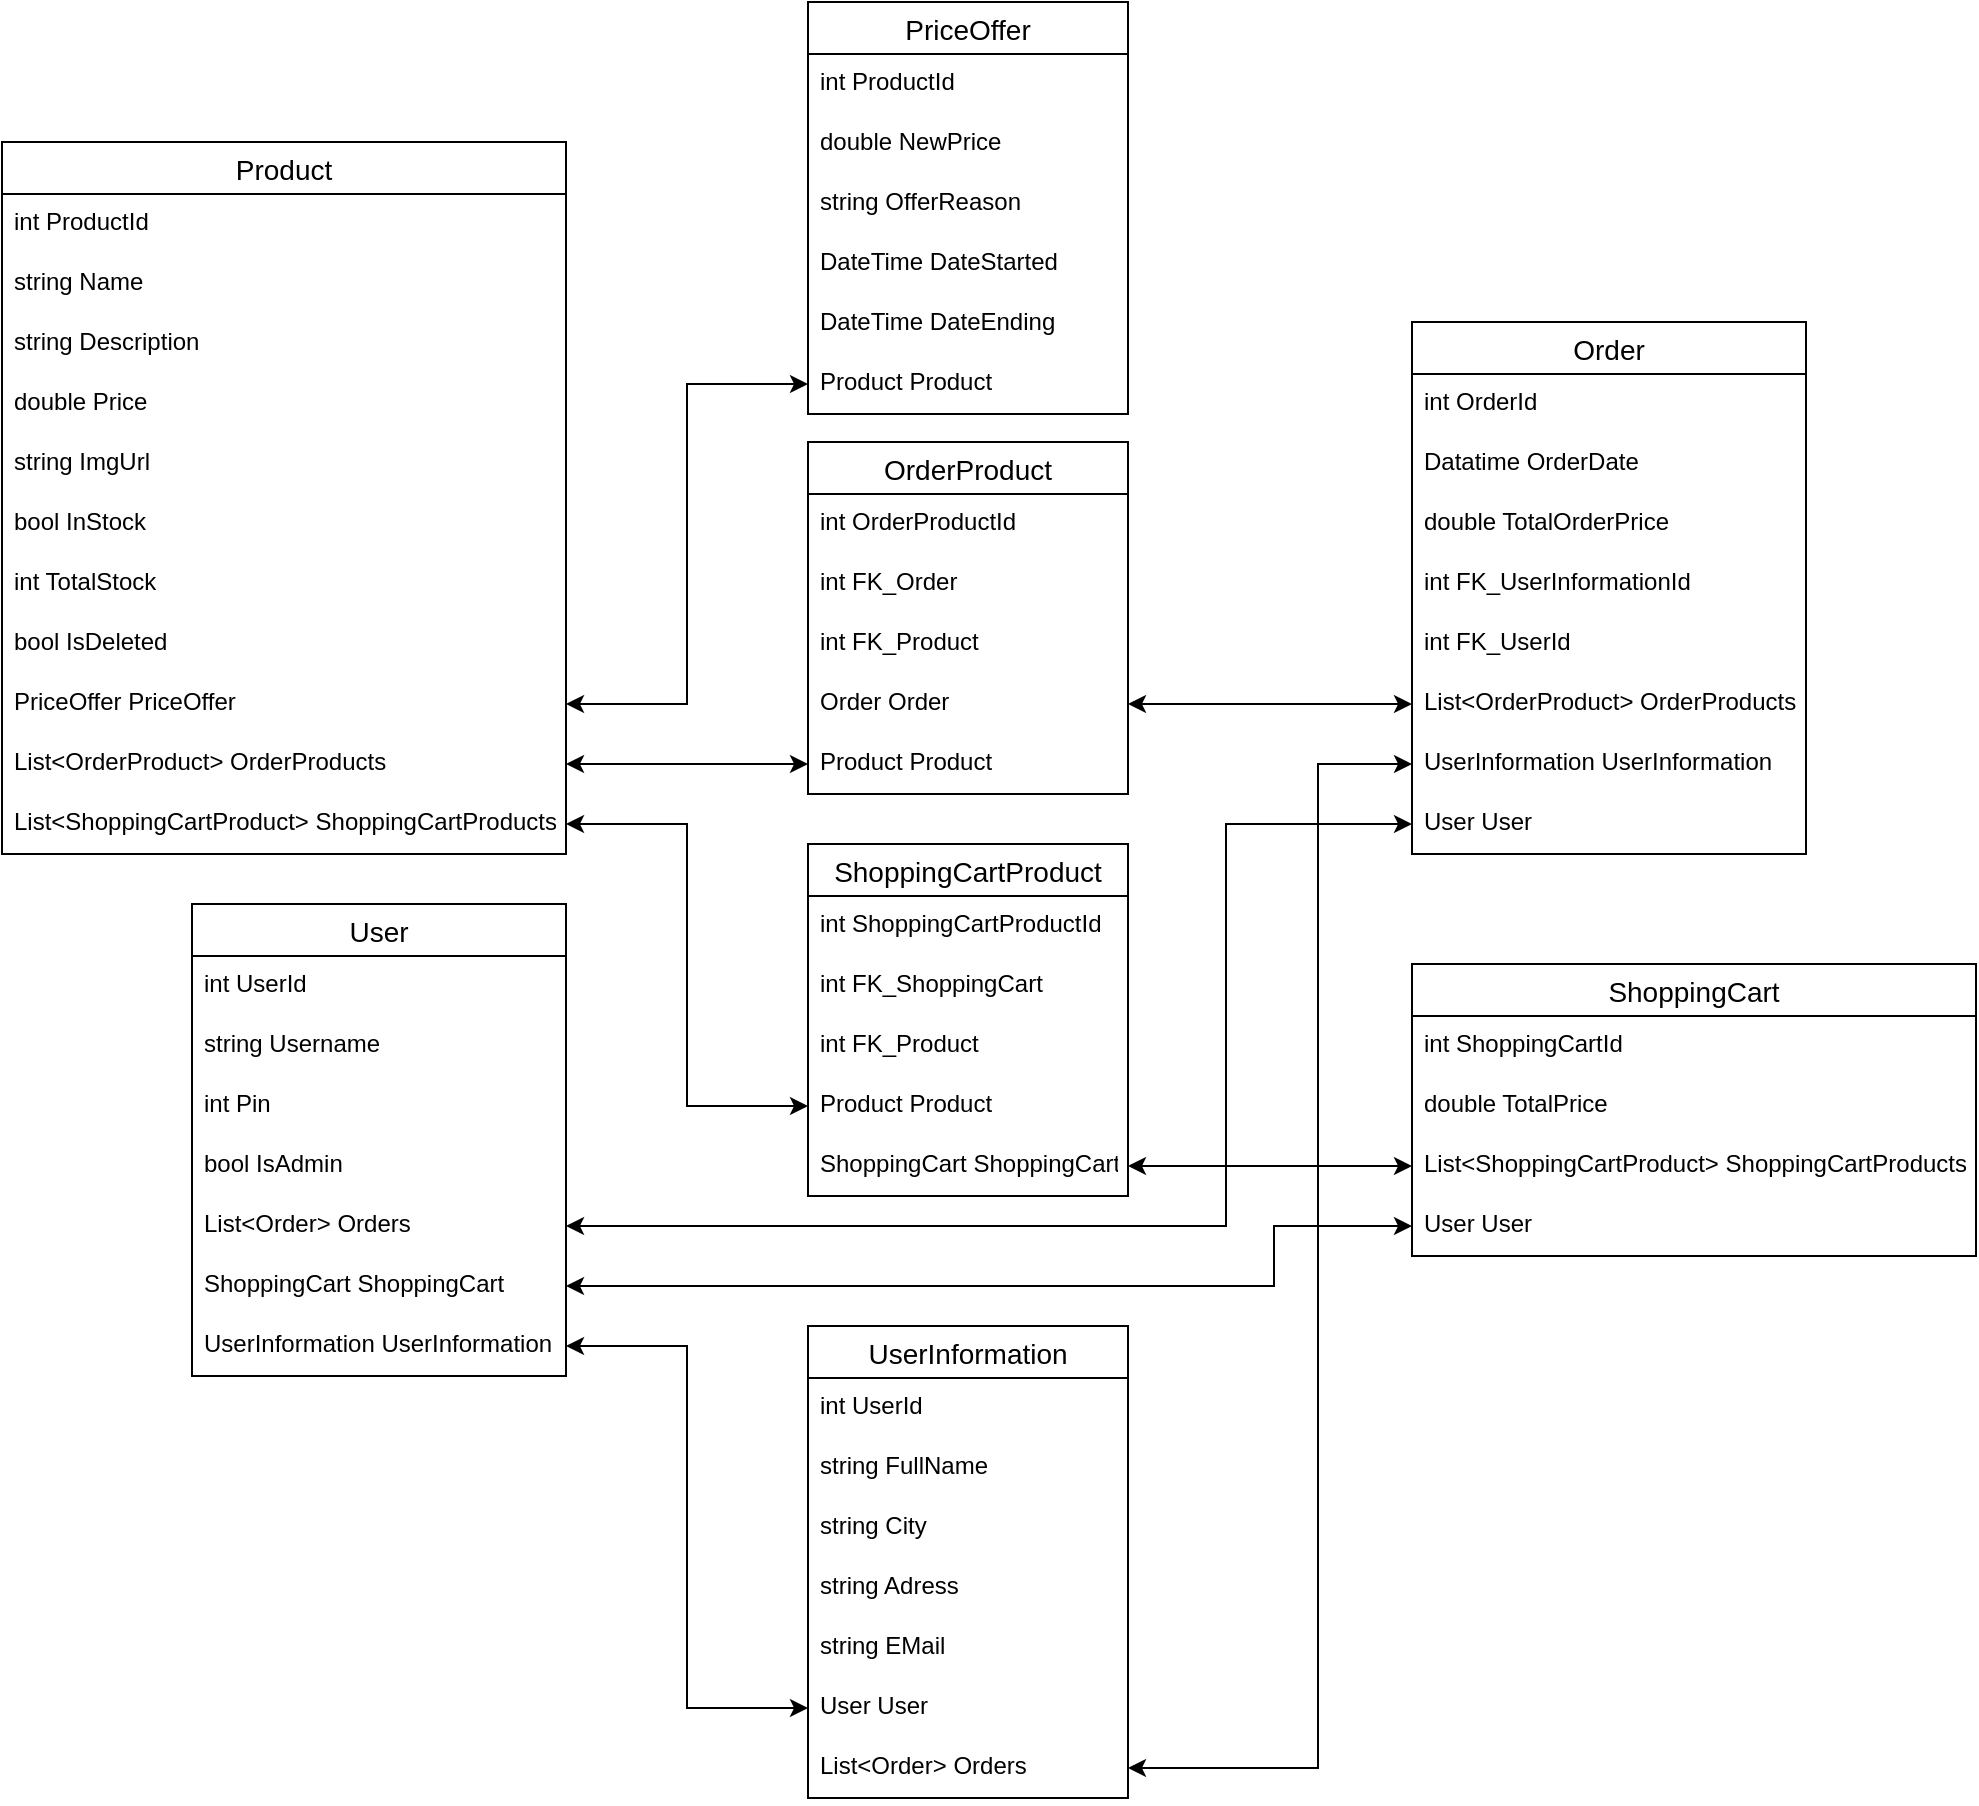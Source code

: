 <mxfile version="15.4.0" type="device"><diagram id="OEM8Wmy8r0xYVQJtWPvN" name="Page-1"><mxGraphModel dx="1422" dy="814" grid="0" gridSize="10" guides="1" tooltips="1" connect="1" arrows="1" fold="1" page="0" pageScale="1" pageWidth="1654" pageHeight="1169" math="0" shadow="0"><root><mxCell id="0"/><mxCell id="1" parent="0"/><mxCell id="BBI3vCowCOY9vJCSTI4a-1" value="Order" style="swimlane;fontStyle=0;childLayout=stackLayout;horizontal=1;startSize=26;horizontalStack=0;resizeParent=1;resizeParentMax=0;resizeLast=0;collapsible=1;marginBottom=0;align=center;fontSize=14;" vertex="1" parent="1"><mxGeometry x="1029" y="535" width="197" height="266" as="geometry"/></mxCell><mxCell id="BBI3vCowCOY9vJCSTI4a-2" value="int OrderId" style="text;strokeColor=none;fillColor=none;spacingLeft=4;spacingRight=4;overflow=hidden;rotatable=0;points=[[0,0.5],[1,0.5]];portConstraint=eastwest;fontSize=12;" vertex="1" parent="BBI3vCowCOY9vJCSTI4a-1"><mxGeometry y="26" width="197" height="30" as="geometry"/></mxCell><mxCell id="BBI3vCowCOY9vJCSTI4a-3" value="Datatime OrderDate" style="text;strokeColor=none;fillColor=none;spacingLeft=4;spacingRight=4;overflow=hidden;rotatable=0;points=[[0,0.5],[1,0.5]];portConstraint=eastwest;fontSize=12;" vertex="1" parent="BBI3vCowCOY9vJCSTI4a-1"><mxGeometry y="56" width="197" height="30" as="geometry"/></mxCell><mxCell id="BBI3vCowCOY9vJCSTI4a-4" value="double TotalOrderPrice" style="text;strokeColor=none;fillColor=none;spacingLeft=4;spacingRight=4;overflow=hidden;rotatable=0;points=[[0,0.5],[1,0.5]];portConstraint=eastwest;fontSize=12;" vertex="1" parent="BBI3vCowCOY9vJCSTI4a-1"><mxGeometry y="86" width="197" height="30" as="geometry"/></mxCell><mxCell id="BBI3vCowCOY9vJCSTI4a-5" value="int FK_UserInformationId" style="text;strokeColor=none;fillColor=none;spacingLeft=4;spacingRight=4;overflow=hidden;rotatable=0;points=[[0,0.5],[1,0.5]];portConstraint=eastwest;fontSize=12;" vertex="1" parent="BBI3vCowCOY9vJCSTI4a-1"><mxGeometry y="116" width="197" height="30" as="geometry"/></mxCell><mxCell id="BBI3vCowCOY9vJCSTI4a-6" value="int FK_UserId" style="text;strokeColor=none;fillColor=none;spacingLeft=4;spacingRight=4;overflow=hidden;rotatable=0;points=[[0,0.5],[1,0.5]];portConstraint=eastwest;fontSize=12;" vertex="1" parent="BBI3vCowCOY9vJCSTI4a-1"><mxGeometry y="146" width="197" height="30" as="geometry"/></mxCell><mxCell id="BBI3vCowCOY9vJCSTI4a-9" value="List&lt;OrderProduct&gt; OrderProducts" style="text;strokeColor=none;fillColor=none;spacingLeft=4;spacingRight=4;overflow=hidden;rotatable=0;points=[[0,0.5],[1,0.5]];portConstraint=eastwest;fontSize=12;" vertex="1" parent="BBI3vCowCOY9vJCSTI4a-1"><mxGeometry y="176" width="197" height="30" as="geometry"/></mxCell><mxCell id="BBI3vCowCOY9vJCSTI4a-7" value="UserInformation UserInformation" style="text;strokeColor=none;fillColor=none;spacingLeft=4;spacingRight=4;overflow=hidden;rotatable=0;points=[[0,0.5],[1,0.5]];portConstraint=eastwest;fontSize=12;" vertex="1" parent="BBI3vCowCOY9vJCSTI4a-1"><mxGeometry y="206" width="197" height="30" as="geometry"/></mxCell><mxCell id="BBI3vCowCOY9vJCSTI4a-8" value="User User" style="text;strokeColor=none;fillColor=none;spacingLeft=4;spacingRight=4;overflow=hidden;rotatable=0;points=[[0,0.5],[1,0.5]];portConstraint=eastwest;fontSize=12;" vertex="1" parent="BBI3vCowCOY9vJCSTI4a-1"><mxGeometry y="236" width="197" height="30" as="geometry"/></mxCell><mxCell id="BBI3vCowCOY9vJCSTI4a-21" value="OrderProduct" style="swimlane;fontStyle=0;childLayout=stackLayout;horizontal=1;startSize=26;horizontalStack=0;resizeParent=1;resizeParentMax=0;resizeLast=0;collapsible=1;marginBottom=0;align=center;fontSize=14;" vertex="1" parent="1"><mxGeometry x="727" y="595" width="160" height="176" as="geometry"/></mxCell><mxCell id="BBI3vCowCOY9vJCSTI4a-22" value="int OrderProductId" style="text;strokeColor=none;fillColor=none;spacingLeft=4;spacingRight=4;overflow=hidden;rotatable=0;points=[[0,0.5],[1,0.5]];portConstraint=eastwest;fontSize=12;" vertex="1" parent="BBI3vCowCOY9vJCSTI4a-21"><mxGeometry y="26" width="160" height="30" as="geometry"/></mxCell><mxCell id="BBI3vCowCOY9vJCSTI4a-23" value="int FK_Order" style="text;strokeColor=none;fillColor=none;spacingLeft=4;spacingRight=4;overflow=hidden;rotatable=0;points=[[0,0.5],[1,0.5]];portConstraint=eastwest;fontSize=12;" vertex="1" parent="BBI3vCowCOY9vJCSTI4a-21"><mxGeometry y="56" width="160" height="30" as="geometry"/></mxCell><mxCell id="BBI3vCowCOY9vJCSTI4a-24" value="int FK_Product" style="text;strokeColor=none;fillColor=none;spacingLeft=4;spacingRight=4;overflow=hidden;rotatable=0;points=[[0,0.5],[1,0.5]];portConstraint=eastwest;fontSize=12;" vertex="1" parent="BBI3vCowCOY9vJCSTI4a-21"><mxGeometry y="86" width="160" height="30" as="geometry"/></mxCell><mxCell id="BBI3vCowCOY9vJCSTI4a-25" value="Order Order" style="text;strokeColor=none;fillColor=none;spacingLeft=4;spacingRight=4;overflow=hidden;rotatable=0;points=[[0,0.5],[1,0.5]];portConstraint=eastwest;fontSize=12;" vertex="1" parent="BBI3vCowCOY9vJCSTI4a-21"><mxGeometry y="116" width="160" height="30" as="geometry"/></mxCell><mxCell id="BBI3vCowCOY9vJCSTI4a-26" value="Product Product" style="text;strokeColor=none;fillColor=none;spacingLeft=4;spacingRight=4;overflow=hidden;rotatable=0;points=[[0,0.5],[1,0.5]];portConstraint=eastwest;fontSize=12;" vertex="1" parent="BBI3vCowCOY9vJCSTI4a-21"><mxGeometry y="146" width="160" height="30" as="geometry"/></mxCell><mxCell id="BBI3vCowCOY9vJCSTI4a-28" style="edgeStyle=orthogonalEdgeStyle;rounded=0;orthogonalLoop=1;jettySize=auto;html=1;startArrow=classic;startFill=1;" edge="1" parent="1" source="BBI3vCowCOY9vJCSTI4a-25" target="BBI3vCowCOY9vJCSTI4a-9"><mxGeometry relative="1" as="geometry"/></mxCell><mxCell id="BBI3vCowCOY9vJCSTI4a-29" value="PriceOffer" style="swimlane;fontStyle=0;childLayout=stackLayout;horizontal=1;startSize=26;horizontalStack=0;resizeParent=1;resizeParentMax=0;resizeLast=0;collapsible=1;marginBottom=0;align=center;fontSize=14;" vertex="1" parent="1"><mxGeometry x="727" y="375" width="160" height="206" as="geometry"/></mxCell><mxCell id="BBI3vCowCOY9vJCSTI4a-30" value="int ProductId" style="text;strokeColor=none;fillColor=none;spacingLeft=4;spacingRight=4;overflow=hidden;rotatable=0;points=[[0,0.5],[1,0.5]];portConstraint=eastwest;fontSize=12;" vertex="1" parent="BBI3vCowCOY9vJCSTI4a-29"><mxGeometry y="26" width="160" height="30" as="geometry"/></mxCell><mxCell id="BBI3vCowCOY9vJCSTI4a-31" value="double NewPrice" style="text;strokeColor=none;fillColor=none;spacingLeft=4;spacingRight=4;overflow=hidden;rotatable=0;points=[[0,0.5],[1,0.5]];portConstraint=eastwest;fontSize=12;" vertex="1" parent="BBI3vCowCOY9vJCSTI4a-29"><mxGeometry y="56" width="160" height="30" as="geometry"/></mxCell><mxCell id="BBI3vCowCOY9vJCSTI4a-32" value="string OfferReason" style="text;strokeColor=none;fillColor=none;spacingLeft=4;spacingRight=4;overflow=hidden;rotatable=0;points=[[0,0.5],[1,0.5]];portConstraint=eastwest;fontSize=12;" vertex="1" parent="BBI3vCowCOY9vJCSTI4a-29"><mxGeometry y="86" width="160" height="30" as="geometry"/></mxCell><mxCell id="BBI3vCowCOY9vJCSTI4a-33" value="DateTime DateStarted" style="text;strokeColor=none;fillColor=none;spacingLeft=4;spacingRight=4;overflow=hidden;rotatable=0;points=[[0,0.5],[1,0.5]];portConstraint=eastwest;fontSize=12;" vertex="1" parent="BBI3vCowCOY9vJCSTI4a-29"><mxGeometry y="116" width="160" height="30" as="geometry"/></mxCell><mxCell id="BBI3vCowCOY9vJCSTI4a-34" value="DateTime DateEnding" style="text;strokeColor=none;fillColor=none;spacingLeft=4;spacingRight=4;overflow=hidden;rotatable=0;points=[[0,0.5],[1,0.5]];portConstraint=eastwest;fontSize=12;" vertex="1" parent="BBI3vCowCOY9vJCSTI4a-29"><mxGeometry y="146" width="160" height="30" as="geometry"/></mxCell><mxCell id="BBI3vCowCOY9vJCSTI4a-35" value="Product Product" style="text;strokeColor=none;fillColor=none;spacingLeft=4;spacingRight=4;overflow=hidden;rotatable=0;points=[[0,0.5],[1,0.5]];portConstraint=eastwest;fontSize=12;" vertex="1" parent="BBI3vCowCOY9vJCSTI4a-29"><mxGeometry y="176" width="160" height="30" as="geometry"/></mxCell><mxCell id="BBI3vCowCOY9vJCSTI4a-36" value="Product" style="swimlane;fontStyle=0;childLayout=stackLayout;horizontal=1;startSize=26;horizontalStack=0;resizeParent=1;resizeParentMax=0;resizeLast=0;collapsible=1;marginBottom=0;align=center;fontSize=14;" vertex="1" parent="1"><mxGeometry x="324" y="445" width="282" height="356" as="geometry"/></mxCell><mxCell id="BBI3vCowCOY9vJCSTI4a-37" value="int ProductId" style="text;strokeColor=none;fillColor=none;spacingLeft=4;spacingRight=4;overflow=hidden;rotatable=0;points=[[0,0.5],[1,0.5]];portConstraint=eastwest;fontSize=12;" vertex="1" parent="BBI3vCowCOY9vJCSTI4a-36"><mxGeometry y="26" width="282" height="30" as="geometry"/></mxCell><mxCell id="BBI3vCowCOY9vJCSTI4a-38" value="string Name" style="text;strokeColor=none;fillColor=none;spacingLeft=4;spacingRight=4;overflow=hidden;rotatable=0;points=[[0,0.5],[1,0.5]];portConstraint=eastwest;fontSize=12;" vertex="1" parent="BBI3vCowCOY9vJCSTI4a-36"><mxGeometry y="56" width="282" height="30" as="geometry"/></mxCell><mxCell id="BBI3vCowCOY9vJCSTI4a-39" value="string Description" style="text;strokeColor=none;fillColor=none;spacingLeft=4;spacingRight=4;overflow=hidden;rotatable=0;points=[[0,0.5],[1,0.5]];portConstraint=eastwest;fontSize=12;" vertex="1" parent="BBI3vCowCOY9vJCSTI4a-36"><mxGeometry y="86" width="282" height="30" as="geometry"/></mxCell><mxCell id="BBI3vCowCOY9vJCSTI4a-40" value="double Price" style="text;strokeColor=none;fillColor=none;spacingLeft=4;spacingRight=4;overflow=hidden;rotatable=0;points=[[0,0.5],[1,0.5]];portConstraint=eastwest;fontSize=12;" vertex="1" parent="BBI3vCowCOY9vJCSTI4a-36"><mxGeometry y="116" width="282" height="30" as="geometry"/></mxCell><mxCell id="BBI3vCowCOY9vJCSTI4a-41" value="string ImgUrl" style="text;strokeColor=none;fillColor=none;spacingLeft=4;spacingRight=4;overflow=hidden;rotatable=0;points=[[0,0.5],[1,0.5]];portConstraint=eastwest;fontSize=12;" vertex="1" parent="BBI3vCowCOY9vJCSTI4a-36"><mxGeometry y="146" width="282" height="30" as="geometry"/></mxCell><mxCell id="BBI3vCowCOY9vJCSTI4a-42" value="bool InStock" style="text;strokeColor=none;fillColor=none;spacingLeft=4;spacingRight=4;overflow=hidden;rotatable=0;points=[[0,0.5],[1,0.5]];portConstraint=eastwest;fontSize=12;" vertex="1" parent="BBI3vCowCOY9vJCSTI4a-36"><mxGeometry y="176" width="282" height="30" as="geometry"/></mxCell><mxCell id="BBI3vCowCOY9vJCSTI4a-43" value="int TotalStock" style="text;strokeColor=none;fillColor=none;spacingLeft=4;spacingRight=4;overflow=hidden;rotatable=0;points=[[0,0.5],[1,0.5]];portConstraint=eastwest;fontSize=12;" vertex="1" parent="BBI3vCowCOY9vJCSTI4a-36"><mxGeometry y="206" width="282" height="30" as="geometry"/></mxCell><mxCell id="BBI3vCowCOY9vJCSTI4a-44" value="bool IsDeleted" style="text;strokeColor=none;fillColor=none;spacingLeft=4;spacingRight=4;overflow=hidden;rotatable=0;points=[[0,0.5],[1,0.5]];portConstraint=eastwest;fontSize=12;" vertex="1" parent="BBI3vCowCOY9vJCSTI4a-36"><mxGeometry y="236" width="282" height="30" as="geometry"/></mxCell><mxCell id="BBI3vCowCOY9vJCSTI4a-45" value="PriceOffer PriceOffer" style="text;strokeColor=none;fillColor=none;spacingLeft=4;spacingRight=4;overflow=hidden;rotatable=0;points=[[0,0.5],[1,0.5]];portConstraint=eastwest;fontSize=12;" vertex="1" parent="BBI3vCowCOY9vJCSTI4a-36"><mxGeometry y="266" width="282" height="30" as="geometry"/></mxCell><mxCell id="BBI3vCowCOY9vJCSTI4a-47" value="List&lt;OrderProduct&gt; OrderProducts" style="text;strokeColor=none;fillColor=none;spacingLeft=4;spacingRight=4;overflow=hidden;rotatable=0;points=[[0,0.5],[1,0.5]];portConstraint=eastwest;fontSize=12;" vertex="1" parent="BBI3vCowCOY9vJCSTI4a-36"><mxGeometry y="296" width="282" height="30" as="geometry"/></mxCell><mxCell id="BBI3vCowCOY9vJCSTI4a-48" value="List&lt;ShoppingCartProduct&gt; ShoppingCartProducts" style="text;strokeColor=none;fillColor=none;spacingLeft=4;spacingRight=4;overflow=hidden;rotatable=0;points=[[0,0.5],[1,0.5]];portConstraint=eastwest;fontSize=12;" vertex="1" parent="BBI3vCowCOY9vJCSTI4a-36"><mxGeometry y="326" width="282" height="30" as="geometry"/></mxCell><mxCell id="BBI3vCowCOY9vJCSTI4a-50" style="edgeStyle=orthogonalEdgeStyle;rounded=0;orthogonalLoop=1;jettySize=auto;html=1;entryX=0;entryY=0.5;entryDx=0;entryDy=0;startArrow=classic;startFill=1;" edge="1" parent="1" source="BBI3vCowCOY9vJCSTI4a-47" target="BBI3vCowCOY9vJCSTI4a-26"><mxGeometry relative="1" as="geometry"/></mxCell><mxCell id="BBI3vCowCOY9vJCSTI4a-51" style="edgeStyle=orthogonalEdgeStyle;rounded=0;orthogonalLoop=1;jettySize=auto;html=1;entryX=0;entryY=0.5;entryDx=0;entryDy=0;startArrow=classic;startFill=1;" edge="1" parent="1" source="BBI3vCowCOY9vJCSTI4a-45" target="BBI3vCowCOY9vJCSTI4a-35"><mxGeometry relative="1" as="geometry"/></mxCell><mxCell id="BBI3vCowCOY9vJCSTI4a-52" value="ShoppingCart" style="swimlane;fontStyle=0;childLayout=stackLayout;horizontal=1;startSize=26;horizontalStack=0;resizeParent=1;resizeParentMax=0;resizeLast=0;collapsible=1;marginBottom=0;align=center;fontSize=14;" vertex="1" parent="1"><mxGeometry x="1029" y="856" width="282" height="146" as="geometry"/></mxCell><mxCell id="BBI3vCowCOY9vJCSTI4a-53" value="int ShoppingCartId" style="text;strokeColor=none;fillColor=none;spacingLeft=4;spacingRight=4;overflow=hidden;rotatable=0;points=[[0,0.5],[1,0.5]];portConstraint=eastwest;fontSize=12;" vertex="1" parent="BBI3vCowCOY9vJCSTI4a-52"><mxGeometry y="26" width="282" height="30" as="geometry"/></mxCell><mxCell id="BBI3vCowCOY9vJCSTI4a-54" value="double TotalPrice" style="text;strokeColor=none;fillColor=none;spacingLeft=4;spacingRight=4;overflow=hidden;rotatable=0;points=[[0,0.5],[1,0.5]];portConstraint=eastwest;fontSize=12;" vertex="1" parent="BBI3vCowCOY9vJCSTI4a-52"><mxGeometry y="56" width="282" height="30" as="geometry"/></mxCell><mxCell id="BBI3vCowCOY9vJCSTI4a-56" value="List&lt;ShoppingCartProduct&gt; ShoppingCartProducts" style="text;strokeColor=none;fillColor=none;spacingLeft=4;spacingRight=4;overflow=hidden;rotatable=0;points=[[0,0.5],[1,0.5]];portConstraint=eastwest;fontSize=12;" vertex="1" parent="BBI3vCowCOY9vJCSTI4a-52"><mxGeometry y="86" width="282" height="30" as="geometry"/></mxCell><mxCell id="BBI3vCowCOY9vJCSTI4a-55" value="User User" style="text;strokeColor=none;fillColor=none;spacingLeft=4;spacingRight=4;overflow=hidden;rotatable=0;points=[[0,0.5],[1,0.5]];portConstraint=eastwest;fontSize=12;" vertex="1" parent="BBI3vCowCOY9vJCSTI4a-52"><mxGeometry y="116" width="282" height="30" as="geometry"/></mxCell><mxCell id="BBI3vCowCOY9vJCSTI4a-58" value="ShoppingCartProduct" style="swimlane;fontStyle=0;childLayout=stackLayout;horizontal=1;startSize=26;horizontalStack=0;resizeParent=1;resizeParentMax=0;resizeLast=0;collapsible=1;marginBottom=0;align=center;fontSize=14;" vertex="1" parent="1"><mxGeometry x="727" y="796" width="160" height="176" as="geometry"/></mxCell><mxCell id="BBI3vCowCOY9vJCSTI4a-59" value="int ShoppingCartProductId" style="text;strokeColor=none;fillColor=none;spacingLeft=4;spacingRight=4;overflow=hidden;rotatable=0;points=[[0,0.5],[1,0.5]];portConstraint=eastwest;fontSize=12;" vertex="1" parent="BBI3vCowCOY9vJCSTI4a-58"><mxGeometry y="26" width="160" height="30" as="geometry"/></mxCell><mxCell id="BBI3vCowCOY9vJCSTI4a-60" value="int FK_ShoppingCart" style="text;strokeColor=none;fillColor=none;spacingLeft=4;spacingRight=4;overflow=hidden;rotatable=0;points=[[0,0.5],[1,0.5]];portConstraint=eastwest;fontSize=12;" vertex="1" parent="BBI3vCowCOY9vJCSTI4a-58"><mxGeometry y="56" width="160" height="30" as="geometry"/></mxCell><mxCell id="BBI3vCowCOY9vJCSTI4a-61" value="int FK_Product" style="text;strokeColor=none;fillColor=none;spacingLeft=4;spacingRight=4;overflow=hidden;rotatable=0;points=[[0,0.5],[1,0.5]];portConstraint=eastwest;fontSize=12;" vertex="1" parent="BBI3vCowCOY9vJCSTI4a-58"><mxGeometry y="86" width="160" height="30" as="geometry"/></mxCell><mxCell id="BBI3vCowCOY9vJCSTI4a-62" value="Product Product" style="text;strokeColor=none;fillColor=none;spacingLeft=4;spacingRight=4;overflow=hidden;rotatable=0;points=[[0,0.5],[1,0.5]];portConstraint=eastwest;fontSize=12;" vertex="1" parent="BBI3vCowCOY9vJCSTI4a-58"><mxGeometry y="116" width="160" height="30" as="geometry"/></mxCell><mxCell id="BBI3vCowCOY9vJCSTI4a-63" value="ShoppingCart ShoppingCart" style="text;strokeColor=none;fillColor=none;spacingLeft=4;spacingRight=4;overflow=hidden;rotatable=0;points=[[0,0.5],[1,0.5]];portConstraint=eastwest;fontSize=12;" vertex="1" parent="BBI3vCowCOY9vJCSTI4a-58"><mxGeometry y="146" width="160" height="30" as="geometry"/></mxCell><mxCell id="BBI3vCowCOY9vJCSTI4a-64" style="edgeStyle=orthogonalEdgeStyle;rounded=0;orthogonalLoop=1;jettySize=auto;html=1;startArrow=classic;startFill=1;" edge="1" parent="1" source="BBI3vCowCOY9vJCSTI4a-48" target="BBI3vCowCOY9vJCSTI4a-62"><mxGeometry relative="1" as="geometry"/></mxCell><mxCell id="BBI3vCowCOY9vJCSTI4a-65" style="edgeStyle=orthogonalEdgeStyle;rounded=0;orthogonalLoop=1;jettySize=auto;html=1;startArrow=classic;startFill=1;" edge="1" parent="1" source="BBI3vCowCOY9vJCSTI4a-63" target="BBI3vCowCOY9vJCSTI4a-56"><mxGeometry relative="1" as="geometry"/></mxCell><mxCell id="BBI3vCowCOY9vJCSTI4a-66" value="User" style="swimlane;fontStyle=0;childLayout=stackLayout;horizontal=1;startSize=26;horizontalStack=0;resizeParent=1;resizeParentMax=0;resizeLast=0;collapsible=1;marginBottom=0;align=center;fontSize=14;" vertex="1" parent="1"><mxGeometry x="419" y="826" width="187" height="236" as="geometry"/></mxCell><mxCell id="BBI3vCowCOY9vJCSTI4a-67" value="int UserId" style="text;strokeColor=none;fillColor=none;spacingLeft=4;spacingRight=4;overflow=hidden;rotatable=0;points=[[0,0.5],[1,0.5]];portConstraint=eastwest;fontSize=12;" vertex="1" parent="BBI3vCowCOY9vJCSTI4a-66"><mxGeometry y="26" width="187" height="30" as="geometry"/></mxCell><mxCell id="BBI3vCowCOY9vJCSTI4a-68" value="string Username" style="text;strokeColor=none;fillColor=none;spacingLeft=4;spacingRight=4;overflow=hidden;rotatable=0;points=[[0,0.5],[1,0.5]];portConstraint=eastwest;fontSize=12;" vertex="1" parent="BBI3vCowCOY9vJCSTI4a-66"><mxGeometry y="56" width="187" height="30" as="geometry"/></mxCell><mxCell id="BBI3vCowCOY9vJCSTI4a-69" value="int Pin" style="text;strokeColor=none;fillColor=none;spacingLeft=4;spacingRight=4;overflow=hidden;rotatable=0;points=[[0,0.5],[1,0.5]];portConstraint=eastwest;fontSize=12;" vertex="1" parent="BBI3vCowCOY9vJCSTI4a-66"><mxGeometry y="86" width="187" height="30" as="geometry"/></mxCell><mxCell id="BBI3vCowCOY9vJCSTI4a-70" value="bool IsAdmin" style="text;strokeColor=none;fillColor=none;spacingLeft=4;spacingRight=4;overflow=hidden;rotatable=0;points=[[0,0.5],[1,0.5]];portConstraint=eastwest;fontSize=12;" vertex="1" parent="BBI3vCowCOY9vJCSTI4a-66"><mxGeometry y="116" width="187" height="30" as="geometry"/></mxCell><mxCell id="BBI3vCowCOY9vJCSTI4a-73" value="List&lt;Order&gt; Orders" style="text;strokeColor=none;fillColor=none;spacingLeft=4;spacingRight=4;overflow=hidden;rotatable=0;points=[[0,0.5],[1,0.5]];portConstraint=eastwest;fontSize=12;" vertex="1" parent="BBI3vCowCOY9vJCSTI4a-66"><mxGeometry y="146" width="187" height="30" as="geometry"/></mxCell><mxCell id="BBI3vCowCOY9vJCSTI4a-72" value="ShoppingCart ShoppingCart" style="text;strokeColor=none;fillColor=none;spacingLeft=4;spacingRight=4;overflow=hidden;rotatable=0;points=[[0,0.5],[1,0.5]];portConstraint=eastwest;fontSize=12;" vertex="1" parent="BBI3vCowCOY9vJCSTI4a-66"><mxGeometry y="176" width="187" height="30" as="geometry"/></mxCell><mxCell id="BBI3vCowCOY9vJCSTI4a-71" value="UserInformation UserInformation" style="text;strokeColor=none;fillColor=none;spacingLeft=4;spacingRight=4;overflow=hidden;rotatable=0;points=[[0,0.5],[1,0.5]];portConstraint=eastwest;fontSize=12;" vertex="1" parent="BBI3vCowCOY9vJCSTI4a-66"><mxGeometry y="206" width="187" height="30" as="geometry"/></mxCell><mxCell id="BBI3vCowCOY9vJCSTI4a-74" value="UserInformation" style="swimlane;fontStyle=0;childLayout=stackLayout;horizontal=1;startSize=26;horizontalStack=0;resizeParent=1;resizeParentMax=0;resizeLast=0;collapsible=1;marginBottom=0;align=center;fontSize=14;" vertex="1" parent="1"><mxGeometry x="727" y="1037" width="160" height="236" as="geometry"/></mxCell><mxCell id="BBI3vCowCOY9vJCSTI4a-75" value="int UserId" style="text;strokeColor=none;fillColor=none;spacingLeft=4;spacingRight=4;overflow=hidden;rotatable=0;points=[[0,0.5],[1,0.5]];portConstraint=eastwest;fontSize=12;" vertex="1" parent="BBI3vCowCOY9vJCSTI4a-74"><mxGeometry y="26" width="160" height="30" as="geometry"/></mxCell><mxCell id="BBI3vCowCOY9vJCSTI4a-76" value="string FullName" style="text;strokeColor=none;fillColor=none;spacingLeft=4;spacingRight=4;overflow=hidden;rotatable=0;points=[[0,0.5],[1,0.5]];portConstraint=eastwest;fontSize=12;" vertex="1" parent="BBI3vCowCOY9vJCSTI4a-74"><mxGeometry y="56" width="160" height="30" as="geometry"/></mxCell><mxCell id="BBI3vCowCOY9vJCSTI4a-77" value="string City" style="text;strokeColor=none;fillColor=none;spacingLeft=4;spacingRight=4;overflow=hidden;rotatable=0;points=[[0,0.5],[1,0.5]];portConstraint=eastwest;fontSize=12;" vertex="1" parent="BBI3vCowCOY9vJCSTI4a-74"><mxGeometry y="86" width="160" height="30" as="geometry"/></mxCell><mxCell id="BBI3vCowCOY9vJCSTI4a-78" value="string Adress" style="text;strokeColor=none;fillColor=none;spacingLeft=4;spacingRight=4;overflow=hidden;rotatable=0;points=[[0,0.5],[1,0.5]];portConstraint=eastwest;fontSize=12;" vertex="1" parent="BBI3vCowCOY9vJCSTI4a-74"><mxGeometry y="116" width="160" height="30" as="geometry"/></mxCell><mxCell id="BBI3vCowCOY9vJCSTI4a-79" value="string EMail" style="text;strokeColor=none;fillColor=none;spacingLeft=4;spacingRight=4;overflow=hidden;rotatable=0;points=[[0,0.5],[1,0.5]];portConstraint=eastwest;fontSize=12;" vertex="1" parent="BBI3vCowCOY9vJCSTI4a-74"><mxGeometry y="146" width="160" height="30" as="geometry"/></mxCell><mxCell id="BBI3vCowCOY9vJCSTI4a-80" value="User User" style="text;strokeColor=none;fillColor=none;spacingLeft=4;spacingRight=4;overflow=hidden;rotatable=0;points=[[0,0.5],[1,0.5]];portConstraint=eastwest;fontSize=12;" vertex="1" parent="BBI3vCowCOY9vJCSTI4a-74"><mxGeometry y="176" width="160" height="30" as="geometry"/></mxCell><mxCell id="BBI3vCowCOY9vJCSTI4a-81" value="List&lt;Order&gt; Orders" style="text;strokeColor=none;fillColor=none;spacingLeft=4;spacingRight=4;overflow=hidden;rotatable=0;points=[[0,0.5],[1,0.5]];portConstraint=eastwest;fontSize=12;" vertex="1" parent="BBI3vCowCOY9vJCSTI4a-74"><mxGeometry y="206" width="160" height="30" as="geometry"/></mxCell><mxCell id="BBI3vCowCOY9vJCSTI4a-82" style="edgeStyle=orthogonalEdgeStyle;rounded=0;orthogonalLoop=1;jettySize=auto;html=1;entryX=0;entryY=0.5;entryDx=0;entryDy=0;startArrow=classic;startFill=1;exitX=1;exitY=0.5;exitDx=0;exitDy=0;" edge="1" parent="1" source="BBI3vCowCOY9vJCSTI4a-73" target="BBI3vCowCOY9vJCSTI4a-8"><mxGeometry relative="1" as="geometry"><Array as="points"><mxPoint x="936" y="987"/><mxPoint x="936" y="786"/></Array></mxGeometry></mxCell><mxCell id="BBI3vCowCOY9vJCSTI4a-83" style="edgeStyle=orthogonalEdgeStyle;rounded=0;orthogonalLoop=1;jettySize=auto;html=1;startArrow=classic;startFill=1;entryX=0;entryY=0.5;entryDx=0;entryDy=0;" edge="1" parent="1" source="BBI3vCowCOY9vJCSTI4a-72" target="BBI3vCowCOY9vJCSTI4a-55"><mxGeometry relative="1" as="geometry"><Array as="points"><mxPoint x="960" y="1017"/><mxPoint x="960" y="987"/></Array></mxGeometry></mxCell><mxCell id="BBI3vCowCOY9vJCSTI4a-84" style="edgeStyle=orthogonalEdgeStyle;rounded=0;orthogonalLoop=1;jettySize=auto;html=1;entryX=0;entryY=0.5;entryDx=0;entryDy=0;startArrow=classic;startFill=1;" edge="1" parent="1" source="BBI3vCowCOY9vJCSTI4a-71" target="BBI3vCowCOY9vJCSTI4a-80"><mxGeometry relative="1" as="geometry"/></mxCell><mxCell id="BBI3vCowCOY9vJCSTI4a-85" style="edgeStyle=orthogonalEdgeStyle;rounded=0;orthogonalLoop=1;jettySize=auto;html=1;entryX=0;entryY=0.5;entryDx=0;entryDy=0;startArrow=classic;startFill=1;" edge="1" parent="1" source="BBI3vCowCOY9vJCSTI4a-81" target="BBI3vCowCOY9vJCSTI4a-7"><mxGeometry relative="1" as="geometry"><Array as="points"><mxPoint x="982" y="1258"/><mxPoint x="982" y="756"/></Array></mxGeometry></mxCell></root></mxGraphModel></diagram></mxfile>